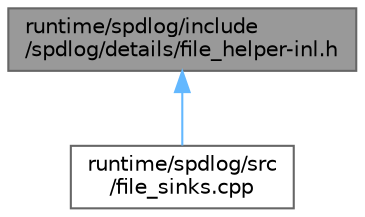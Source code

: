 digraph "runtime/spdlog/include/spdlog/details/file_helper-inl.h"
{
 // LATEX_PDF_SIZE
  bgcolor="transparent";
  edge [fontname=Helvetica,fontsize=10,labelfontname=Helvetica,labelfontsize=10];
  node [fontname=Helvetica,fontsize=10,shape=box,height=0.2,width=0.4];
  Node1 [id="Node000001",label="runtime/spdlog/include\l/spdlog/details/file_helper-inl.h",height=0.2,width=0.4,color="gray40", fillcolor="grey60", style="filled", fontcolor="black",tooltip=" "];
  Node1 -> Node2 [id="edge2_Node000001_Node000002",dir="back",color="steelblue1",style="solid",tooltip=" "];
  Node2 [id="Node000002",label="runtime/spdlog/src\l/file_sinks.cpp",height=0.2,width=0.4,color="grey40", fillcolor="white", style="filled",URL="$file__sinks_8cpp.html",tooltip=" "];
}
